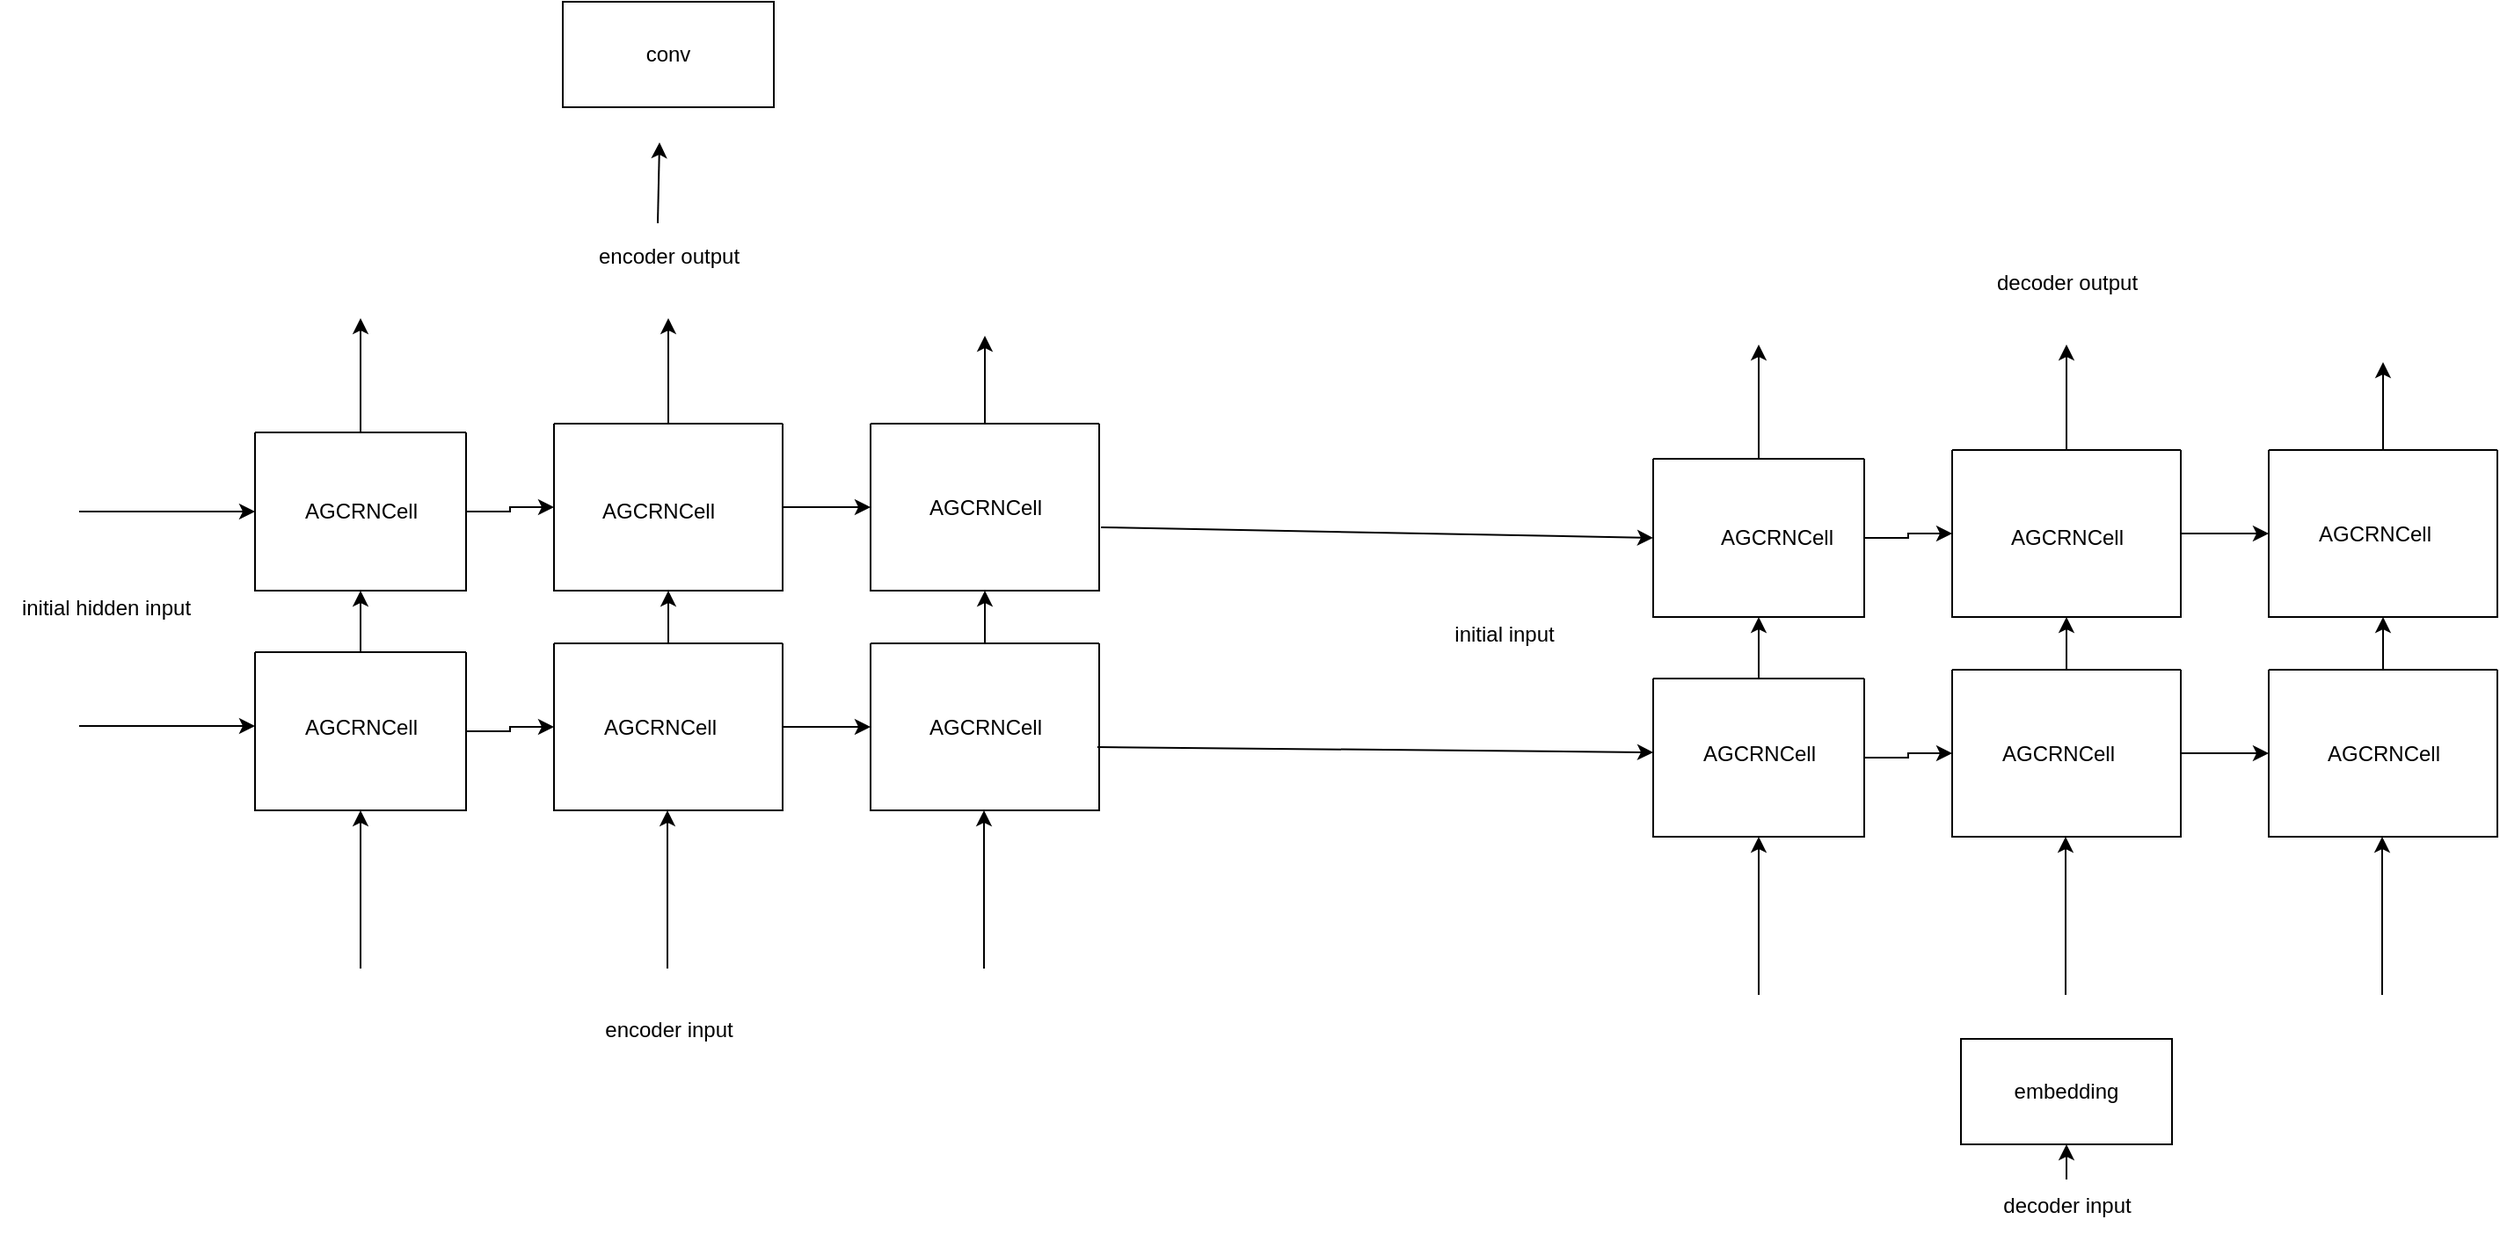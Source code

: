 <mxfile version="20.8.19" type="github">
  <diagram name="第 1 页" id="J9rlbyOtfio2d8z0WjsZ">
    <mxGraphModel dx="1570" dy="1727" grid="1" gridSize="10" guides="1" tooltips="1" connect="1" arrows="1" fold="1" page="1" pageScale="1" pageWidth="827" pageHeight="1169" math="0" shadow="0">
      <root>
        <mxCell id="0" />
        <mxCell id="1" parent="0" />
        <mxCell id="gNHIv-HC6kps4eL3hRac-15" style="edgeStyle=orthogonalEdgeStyle;rounded=0;orthogonalLoop=1;jettySize=auto;html=1;exitX=0.5;exitY=0;exitDx=0;exitDy=0;entryX=0.5;entryY=1;entryDx=0;entryDy=0;" edge="1" parent="1" source="gNHIv-HC6kps4eL3hRac-1" target="gNHIv-HC6kps4eL3hRac-4">
          <mxGeometry relative="1" as="geometry" />
        </mxCell>
        <mxCell id="gNHIv-HC6kps4eL3hRac-18" style="edgeStyle=orthogonalEdgeStyle;rounded=0;orthogonalLoop=1;jettySize=auto;html=1;exitX=1;exitY=0.5;exitDx=0;exitDy=0;entryX=0;entryY=0.5;entryDx=0;entryDy=0;" edge="1" parent="1" source="gNHIv-HC6kps4eL3hRac-1" target="gNHIv-HC6kps4eL3hRac-2">
          <mxGeometry relative="1" as="geometry" />
        </mxCell>
        <mxCell id="gNHIv-HC6kps4eL3hRac-1" value="" style="swimlane;startSize=0;" vertex="1" parent="1">
          <mxGeometry x="140" y="340" width="120" height="90" as="geometry" />
        </mxCell>
        <mxCell id="gNHIv-HC6kps4eL3hRac-53" value="AGCRNCell" style="text;html=1;align=center;verticalAlign=middle;resizable=0;points=[];autosize=1;strokeColor=none;fillColor=none;" vertex="1" parent="gNHIv-HC6kps4eL3hRac-1">
          <mxGeometry x="15" y="27.5" width="90" height="30" as="geometry" />
        </mxCell>
        <mxCell id="gNHIv-HC6kps4eL3hRac-16" style="edgeStyle=orthogonalEdgeStyle;rounded=0;orthogonalLoop=1;jettySize=auto;html=1;exitX=0.5;exitY=0;exitDx=0;exitDy=0;entryX=0.5;entryY=1;entryDx=0;entryDy=0;" edge="1" parent="1" source="gNHIv-HC6kps4eL3hRac-2" target="gNHIv-HC6kps4eL3hRac-5">
          <mxGeometry relative="1" as="geometry" />
        </mxCell>
        <mxCell id="gNHIv-HC6kps4eL3hRac-19" style="edgeStyle=orthogonalEdgeStyle;rounded=0;orthogonalLoop=1;jettySize=auto;html=1;exitX=1;exitY=0.5;exitDx=0;exitDy=0;entryX=0;entryY=0.5;entryDx=0;entryDy=0;" edge="1" parent="1" source="gNHIv-HC6kps4eL3hRac-2" target="gNHIv-HC6kps4eL3hRac-3">
          <mxGeometry relative="1" as="geometry" />
        </mxCell>
        <mxCell id="gNHIv-HC6kps4eL3hRac-2" value="" style="swimlane;startSize=0;" vertex="1" parent="1">
          <mxGeometry x="310" y="335" width="130" height="95" as="geometry" />
        </mxCell>
        <mxCell id="gNHIv-HC6kps4eL3hRac-55" value="AGCRNCell" style="text;html=1;align=center;verticalAlign=middle;resizable=0;points=[];autosize=1;strokeColor=none;fillColor=none;" vertex="1" parent="gNHIv-HC6kps4eL3hRac-2">
          <mxGeometry x="15" y="32.5" width="90" height="30" as="geometry" />
        </mxCell>
        <mxCell id="gNHIv-HC6kps4eL3hRac-3" value="" style="swimlane;startSize=0;" vertex="1" parent="1">
          <mxGeometry x="490" y="335" width="130" height="95" as="geometry" />
        </mxCell>
        <mxCell id="gNHIv-HC6kps4eL3hRac-57" value="AGCRNCell" style="text;html=1;align=center;verticalAlign=middle;resizable=0;points=[];autosize=1;strokeColor=none;fillColor=none;" vertex="1" parent="gNHIv-HC6kps4eL3hRac-3">
          <mxGeometry x="20" y="32.5" width="90" height="30" as="geometry" />
        </mxCell>
        <mxCell id="gNHIv-HC6kps4eL3hRac-20" style="edgeStyle=orthogonalEdgeStyle;rounded=0;orthogonalLoop=1;jettySize=auto;html=1;exitX=0.5;exitY=0;exitDx=0;exitDy=0;" edge="1" parent="1" source="gNHIv-HC6kps4eL3hRac-4">
          <mxGeometry relative="1" as="geometry">
            <mxPoint x="200" y="150" as="targetPoint" />
          </mxGeometry>
        </mxCell>
        <mxCell id="gNHIv-HC6kps4eL3hRac-46" style="edgeStyle=orthogonalEdgeStyle;rounded=0;orthogonalLoop=1;jettySize=auto;html=1;exitX=1;exitY=0.5;exitDx=0;exitDy=0;" edge="1" parent="1" source="gNHIv-HC6kps4eL3hRac-4" target="gNHIv-HC6kps4eL3hRac-5">
          <mxGeometry relative="1" as="geometry" />
        </mxCell>
        <mxCell id="gNHIv-HC6kps4eL3hRac-4" value="" style="swimlane;startSize=0;" vertex="1" parent="1">
          <mxGeometry x="140" y="215" width="120" height="90" as="geometry" />
        </mxCell>
        <mxCell id="gNHIv-HC6kps4eL3hRac-52" value="AGCRNCell" style="text;html=1;align=center;verticalAlign=middle;resizable=0;points=[];autosize=1;strokeColor=none;fillColor=none;" vertex="1" parent="gNHIv-HC6kps4eL3hRac-4">
          <mxGeometry x="15" y="30" width="90" height="30" as="geometry" />
        </mxCell>
        <mxCell id="gNHIv-HC6kps4eL3hRac-21" style="edgeStyle=orthogonalEdgeStyle;rounded=0;orthogonalLoop=1;jettySize=auto;html=1;exitX=0.5;exitY=0;exitDx=0;exitDy=0;" edge="1" parent="1" source="gNHIv-HC6kps4eL3hRac-5">
          <mxGeometry relative="1" as="geometry">
            <mxPoint x="375" y="150" as="targetPoint" />
          </mxGeometry>
        </mxCell>
        <mxCell id="gNHIv-HC6kps4eL3hRac-47" style="edgeStyle=orthogonalEdgeStyle;rounded=0;orthogonalLoop=1;jettySize=auto;html=1;exitX=1;exitY=0.5;exitDx=0;exitDy=0;entryX=0;entryY=0.5;entryDx=0;entryDy=0;" edge="1" parent="1" source="gNHIv-HC6kps4eL3hRac-5" target="gNHIv-HC6kps4eL3hRac-6">
          <mxGeometry relative="1" as="geometry" />
        </mxCell>
        <mxCell id="gNHIv-HC6kps4eL3hRac-5" value="" style="swimlane;startSize=0;" vertex="1" parent="1">
          <mxGeometry x="310" y="210" width="130" height="95" as="geometry" />
        </mxCell>
        <mxCell id="gNHIv-HC6kps4eL3hRac-54" value="AGCRNCell" style="text;html=1;align=center;verticalAlign=middle;resizable=0;points=[];autosize=1;strokeColor=none;fillColor=none;" vertex="1" parent="gNHIv-HC6kps4eL3hRac-5">
          <mxGeometry x="13.5" y="35" width="90" height="30" as="geometry" />
        </mxCell>
        <mxCell id="gNHIv-HC6kps4eL3hRac-22" style="edgeStyle=orthogonalEdgeStyle;rounded=0;orthogonalLoop=1;jettySize=auto;html=1;exitX=0.5;exitY=0;exitDx=0;exitDy=0;" edge="1" parent="1" source="gNHIv-HC6kps4eL3hRac-6">
          <mxGeometry relative="1" as="geometry">
            <mxPoint x="555" y="160" as="targetPoint" />
          </mxGeometry>
        </mxCell>
        <mxCell id="gNHIv-HC6kps4eL3hRac-6" value="" style="swimlane;startSize=0;" vertex="1" parent="1">
          <mxGeometry x="490" y="210" width="130" height="95" as="geometry" />
        </mxCell>
        <mxCell id="gNHIv-HC6kps4eL3hRac-56" value="AGCRNCell" style="text;html=1;align=center;verticalAlign=middle;resizable=0;points=[];autosize=1;strokeColor=none;fillColor=none;" vertex="1" parent="gNHIv-HC6kps4eL3hRac-6">
          <mxGeometry x="20" y="32.5" width="90" height="30" as="geometry" />
        </mxCell>
        <mxCell id="gNHIv-HC6kps4eL3hRac-7" value="" style="endArrow=classic;html=1;rounded=0;entryX=0;entryY=0.5;entryDx=0;entryDy=0;" edge="1" parent="1" target="gNHIv-HC6kps4eL3hRac-4">
          <mxGeometry width="50" height="50" relative="1" as="geometry">
            <mxPoint x="40" y="260" as="sourcePoint" />
            <mxPoint x="350" y="410" as="targetPoint" />
          </mxGeometry>
        </mxCell>
        <mxCell id="gNHIv-HC6kps4eL3hRac-8" value="" style="endArrow=classic;html=1;rounded=0;entryX=0;entryY=0.5;entryDx=0;entryDy=0;" edge="1" parent="1">
          <mxGeometry width="50" height="50" relative="1" as="geometry">
            <mxPoint x="40" y="382" as="sourcePoint" />
            <mxPoint x="140" y="382" as="targetPoint" />
          </mxGeometry>
        </mxCell>
        <mxCell id="gNHIv-HC6kps4eL3hRac-9" value="" style="endArrow=classic;html=1;rounded=0;entryX=0.5;entryY=1;entryDx=0;entryDy=0;" edge="1" parent="1" target="gNHIv-HC6kps4eL3hRac-1">
          <mxGeometry width="50" height="50" relative="1" as="geometry">
            <mxPoint x="200" y="520" as="sourcePoint" />
            <mxPoint x="350" y="410" as="targetPoint" />
          </mxGeometry>
        </mxCell>
        <mxCell id="gNHIv-HC6kps4eL3hRac-10" value="" style="endArrow=classic;html=1;rounded=0;entryX=0.5;entryY=1;entryDx=0;entryDy=0;" edge="1" parent="1">
          <mxGeometry width="50" height="50" relative="1" as="geometry">
            <mxPoint x="374.5" y="520" as="sourcePoint" />
            <mxPoint x="374.5" y="430" as="targetPoint" />
          </mxGeometry>
        </mxCell>
        <mxCell id="gNHIv-HC6kps4eL3hRac-11" value="" style="endArrow=classic;html=1;rounded=0;entryX=0.5;entryY=1;entryDx=0;entryDy=0;" edge="1" parent="1">
          <mxGeometry width="50" height="50" relative="1" as="geometry">
            <mxPoint x="554.5" y="520" as="sourcePoint" />
            <mxPoint x="554.5" y="430" as="targetPoint" />
          </mxGeometry>
        </mxCell>
        <mxCell id="gNHIv-HC6kps4eL3hRac-12" value="initial hidden input" style="text;html=1;align=center;verticalAlign=middle;resizable=0;points=[];autosize=1;strokeColor=none;fillColor=none;" vertex="1" parent="1">
          <mxGeometry x="-5" y="300" width="120" height="30" as="geometry" />
        </mxCell>
        <mxCell id="gNHIv-HC6kps4eL3hRac-13" value="encoder input" style="text;html=1;align=center;verticalAlign=middle;resizable=0;points=[];autosize=1;strokeColor=none;fillColor=none;" vertex="1" parent="1">
          <mxGeometry x="325" y="540" width="100" height="30" as="geometry" />
        </mxCell>
        <mxCell id="gNHIv-HC6kps4eL3hRac-17" style="edgeStyle=orthogonalEdgeStyle;rounded=0;orthogonalLoop=1;jettySize=auto;html=1;exitX=0.5;exitY=0;exitDx=0;exitDy=0;entryX=0.5;entryY=1;entryDx=0;entryDy=0;" edge="1" parent="1" source="gNHIv-HC6kps4eL3hRac-3" target="gNHIv-HC6kps4eL3hRac-6">
          <mxGeometry relative="1" as="geometry">
            <mxPoint x="385" y="345" as="sourcePoint" />
            <mxPoint x="385" y="315" as="targetPoint" />
            <Array as="points">
              <mxPoint x="555" y="320" />
              <mxPoint x="555" y="320" />
            </Array>
          </mxGeometry>
        </mxCell>
        <mxCell id="gNHIv-HC6kps4eL3hRac-23" value="encoder output" style="text;html=1;align=center;verticalAlign=middle;resizable=0;points=[];autosize=1;strokeColor=none;fillColor=none;" vertex="1" parent="1">
          <mxGeometry x="325" y="100" width="100" height="30" as="geometry" />
        </mxCell>
        <mxCell id="gNHIv-HC6kps4eL3hRac-24" style="edgeStyle=orthogonalEdgeStyle;rounded=0;orthogonalLoop=1;jettySize=auto;html=1;exitX=0.5;exitY=0;exitDx=0;exitDy=0;entryX=0.5;entryY=1;entryDx=0;entryDy=0;" edge="1" parent="1" source="gNHIv-HC6kps4eL3hRac-26" target="gNHIv-HC6kps4eL3hRac-32">
          <mxGeometry relative="1" as="geometry" />
        </mxCell>
        <mxCell id="gNHIv-HC6kps4eL3hRac-25" style="edgeStyle=orthogonalEdgeStyle;rounded=0;orthogonalLoop=1;jettySize=auto;html=1;exitX=1;exitY=0.5;exitDx=0;exitDy=0;entryX=0;entryY=0.5;entryDx=0;entryDy=0;" edge="1" parent="1" source="gNHIv-HC6kps4eL3hRac-26" target="gNHIv-HC6kps4eL3hRac-29">
          <mxGeometry relative="1" as="geometry" />
        </mxCell>
        <mxCell id="gNHIv-HC6kps4eL3hRac-26" value="" style="swimlane;startSize=0;" vertex="1" parent="1">
          <mxGeometry x="935" y="355" width="120" height="90" as="geometry" />
        </mxCell>
        <mxCell id="gNHIv-HC6kps4eL3hRac-61" value="AGCRNCell" style="text;html=1;align=center;verticalAlign=middle;resizable=0;points=[];autosize=1;strokeColor=none;fillColor=none;" vertex="1" parent="gNHIv-HC6kps4eL3hRac-26">
          <mxGeometry x="15" y="27.5" width="90" height="30" as="geometry" />
        </mxCell>
        <mxCell id="gNHIv-HC6kps4eL3hRac-27" style="edgeStyle=orthogonalEdgeStyle;rounded=0;orthogonalLoop=1;jettySize=auto;html=1;exitX=0.5;exitY=0;exitDx=0;exitDy=0;entryX=0.5;entryY=1;entryDx=0;entryDy=0;" edge="1" parent="1" source="gNHIv-HC6kps4eL3hRac-29" target="gNHIv-HC6kps4eL3hRac-34">
          <mxGeometry relative="1" as="geometry" />
        </mxCell>
        <mxCell id="gNHIv-HC6kps4eL3hRac-28" style="edgeStyle=orthogonalEdgeStyle;rounded=0;orthogonalLoop=1;jettySize=auto;html=1;exitX=1;exitY=0.5;exitDx=0;exitDy=0;entryX=0;entryY=0.5;entryDx=0;entryDy=0;" edge="1" parent="1" source="gNHIv-HC6kps4eL3hRac-29" target="gNHIv-HC6kps4eL3hRac-30">
          <mxGeometry relative="1" as="geometry" />
        </mxCell>
        <mxCell id="gNHIv-HC6kps4eL3hRac-29" value="" style="swimlane;startSize=0;" vertex="1" parent="1">
          <mxGeometry x="1105" y="350" width="130" height="95" as="geometry" />
        </mxCell>
        <mxCell id="gNHIv-HC6kps4eL3hRac-63" value="AGCRNCell" style="text;html=1;align=center;verticalAlign=middle;resizable=0;points=[];autosize=1;strokeColor=none;fillColor=none;" vertex="1" parent="gNHIv-HC6kps4eL3hRac-29">
          <mxGeometry x="15" y="32.5" width="90" height="30" as="geometry" />
        </mxCell>
        <mxCell id="gNHIv-HC6kps4eL3hRac-30" value="" style="swimlane;startSize=0;" vertex="1" parent="1">
          <mxGeometry x="1285" y="350" width="130" height="95" as="geometry" />
        </mxCell>
        <mxCell id="gNHIv-HC6kps4eL3hRac-65" value="AGCRNCell" style="text;html=1;align=center;verticalAlign=middle;resizable=0;points=[];autosize=1;strokeColor=none;fillColor=none;" vertex="1" parent="gNHIv-HC6kps4eL3hRac-30">
          <mxGeometry x="20" y="32.5" width="90" height="30" as="geometry" />
        </mxCell>
        <mxCell id="gNHIv-HC6kps4eL3hRac-31" style="edgeStyle=orthogonalEdgeStyle;rounded=0;orthogonalLoop=1;jettySize=auto;html=1;exitX=0.5;exitY=0;exitDx=0;exitDy=0;" edge="1" parent="1" source="gNHIv-HC6kps4eL3hRac-32">
          <mxGeometry relative="1" as="geometry">
            <mxPoint x="995" y="165" as="targetPoint" />
          </mxGeometry>
        </mxCell>
        <mxCell id="gNHIv-HC6kps4eL3hRac-50" style="edgeStyle=orthogonalEdgeStyle;rounded=0;orthogonalLoop=1;jettySize=auto;html=1;exitX=1;exitY=0.5;exitDx=0;exitDy=0;entryX=0;entryY=0.5;entryDx=0;entryDy=0;" edge="1" parent="1" source="gNHIv-HC6kps4eL3hRac-32" target="gNHIv-HC6kps4eL3hRac-34">
          <mxGeometry relative="1" as="geometry" />
        </mxCell>
        <mxCell id="gNHIv-HC6kps4eL3hRac-32" value="" style="swimlane;startSize=0;" vertex="1" parent="1">
          <mxGeometry x="935" y="230" width="120" height="90" as="geometry" />
        </mxCell>
        <mxCell id="gNHIv-HC6kps4eL3hRac-58" value="AGCRNCell" style="text;html=1;align=center;verticalAlign=middle;resizable=0;points=[];autosize=1;strokeColor=none;fillColor=none;" vertex="1" parent="gNHIv-HC6kps4eL3hRac-32">
          <mxGeometry x="25" y="30" width="90" height="30" as="geometry" />
        </mxCell>
        <mxCell id="gNHIv-HC6kps4eL3hRac-33" style="edgeStyle=orthogonalEdgeStyle;rounded=0;orthogonalLoop=1;jettySize=auto;html=1;exitX=0.5;exitY=0;exitDx=0;exitDy=0;" edge="1" parent="1" source="gNHIv-HC6kps4eL3hRac-34">
          <mxGeometry relative="1" as="geometry">
            <mxPoint x="1170" y="165" as="targetPoint" />
          </mxGeometry>
        </mxCell>
        <mxCell id="gNHIv-HC6kps4eL3hRac-51" style="edgeStyle=orthogonalEdgeStyle;rounded=0;orthogonalLoop=1;jettySize=auto;html=1;exitX=1;exitY=0.5;exitDx=0;exitDy=0;entryX=0;entryY=0.5;entryDx=0;entryDy=0;" edge="1" parent="1" source="gNHIv-HC6kps4eL3hRac-34" target="gNHIv-HC6kps4eL3hRac-36">
          <mxGeometry relative="1" as="geometry" />
        </mxCell>
        <mxCell id="gNHIv-HC6kps4eL3hRac-34" value="" style="swimlane;startSize=0;" vertex="1" parent="1">
          <mxGeometry x="1105" y="225" width="130" height="95" as="geometry" />
        </mxCell>
        <mxCell id="gNHIv-HC6kps4eL3hRac-62" value="AGCRNCell" style="text;html=1;align=center;verticalAlign=middle;resizable=0;points=[];autosize=1;strokeColor=none;fillColor=none;" vertex="1" parent="gNHIv-HC6kps4eL3hRac-34">
          <mxGeometry x="20" y="35" width="90" height="30" as="geometry" />
        </mxCell>
        <mxCell id="gNHIv-HC6kps4eL3hRac-35" style="edgeStyle=orthogonalEdgeStyle;rounded=0;orthogonalLoop=1;jettySize=auto;html=1;exitX=0.5;exitY=0;exitDx=0;exitDy=0;" edge="1" parent="1" source="gNHIv-HC6kps4eL3hRac-36">
          <mxGeometry relative="1" as="geometry">
            <mxPoint x="1350" y="175" as="targetPoint" />
          </mxGeometry>
        </mxCell>
        <mxCell id="gNHIv-HC6kps4eL3hRac-36" value="" style="swimlane;startSize=0;" vertex="1" parent="1">
          <mxGeometry x="1285" y="225" width="130" height="95" as="geometry" />
        </mxCell>
        <mxCell id="gNHIv-HC6kps4eL3hRac-64" value="AGCRNCell" style="text;html=1;align=center;verticalAlign=middle;resizable=0;points=[];autosize=1;strokeColor=none;fillColor=none;" vertex="1" parent="gNHIv-HC6kps4eL3hRac-36">
          <mxGeometry x="15" y="32.5" width="90" height="30" as="geometry" />
        </mxCell>
        <mxCell id="gNHIv-HC6kps4eL3hRac-37" value="" style="endArrow=classic;html=1;rounded=0;entryX=0;entryY=0.5;entryDx=0;entryDy=0;exitX=1.008;exitY=0.621;exitDx=0;exitDy=0;exitPerimeter=0;" edge="1" parent="1" target="gNHIv-HC6kps4eL3hRac-32" source="gNHIv-HC6kps4eL3hRac-6">
          <mxGeometry width="50" height="50" relative="1" as="geometry">
            <mxPoint x="835" y="275" as="sourcePoint" />
            <mxPoint x="1145" y="425" as="targetPoint" />
          </mxGeometry>
        </mxCell>
        <mxCell id="gNHIv-HC6kps4eL3hRac-38" value="" style="endArrow=classic;html=1;rounded=0;entryX=0;entryY=0.5;entryDx=0;entryDy=0;exitX=0.992;exitY=0.621;exitDx=0;exitDy=0;exitPerimeter=0;" edge="1" parent="1" source="gNHIv-HC6kps4eL3hRac-3">
          <mxGeometry width="50" height="50" relative="1" as="geometry">
            <mxPoint x="835" y="397" as="sourcePoint" />
            <mxPoint x="935" y="397" as="targetPoint" />
          </mxGeometry>
        </mxCell>
        <mxCell id="gNHIv-HC6kps4eL3hRac-39" value="" style="endArrow=classic;html=1;rounded=0;entryX=0.5;entryY=1;entryDx=0;entryDy=0;" edge="1" parent="1" target="gNHIv-HC6kps4eL3hRac-26">
          <mxGeometry width="50" height="50" relative="1" as="geometry">
            <mxPoint x="995" y="535" as="sourcePoint" />
            <mxPoint x="1145" y="425" as="targetPoint" />
          </mxGeometry>
        </mxCell>
        <mxCell id="gNHIv-HC6kps4eL3hRac-40" value="" style="endArrow=classic;html=1;rounded=0;entryX=0.5;entryY=1;entryDx=0;entryDy=0;" edge="1" parent="1">
          <mxGeometry width="50" height="50" relative="1" as="geometry">
            <mxPoint x="1169.5" y="535" as="sourcePoint" />
            <mxPoint x="1169.5" y="445" as="targetPoint" />
          </mxGeometry>
        </mxCell>
        <mxCell id="gNHIv-HC6kps4eL3hRac-41" value="" style="endArrow=classic;html=1;rounded=0;entryX=0.5;entryY=1;entryDx=0;entryDy=0;" edge="1" parent="1">
          <mxGeometry width="50" height="50" relative="1" as="geometry">
            <mxPoint x="1349.5" y="535" as="sourcePoint" />
            <mxPoint x="1349.5" y="445" as="targetPoint" />
          </mxGeometry>
        </mxCell>
        <mxCell id="gNHIv-HC6kps4eL3hRac-42" value="initial input" style="text;html=1;align=center;verticalAlign=middle;resizable=0;points=[];autosize=1;strokeColor=none;fillColor=none;" vertex="1" parent="1">
          <mxGeometry x="810" y="315" width="80" height="30" as="geometry" />
        </mxCell>
        <mxCell id="gNHIv-HC6kps4eL3hRac-43" value="decoder input" style="text;html=1;align=center;verticalAlign=middle;resizable=0;points=[];autosize=1;strokeColor=none;fillColor=none;" vertex="1" parent="1">
          <mxGeometry x="1120" y="640" width="100" height="30" as="geometry" />
        </mxCell>
        <mxCell id="gNHIv-HC6kps4eL3hRac-44" style="edgeStyle=orthogonalEdgeStyle;rounded=0;orthogonalLoop=1;jettySize=auto;html=1;exitX=0.5;exitY=0;exitDx=0;exitDy=0;entryX=0.5;entryY=1;entryDx=0;entryDy=0;" edge="1" parent="1" source="gNHIv-HC6kps4eL3hRac-30" target="gNHIv-HC6kps4eL3hRac-36">
          <mxGeometry relative="1" as="geometry">
            <mxPoint x="1180" y="360" as="sourcePoint" />
            <mxPoint x="1180" y="330" as="targetPoint" />
            <Array as="points">
              <mxPoint x="1350" y="335" />
              <mxPoint x="1350" y="335" />
            </Array>
          </mxGeometry>
        </mxCell>
        <mxCell id="gNHIv-HC6kps4eL3hRac-45" value="decoder output" style="text;html=1;align=center;verticalAlign=middle;resizable=0;points=[];autosize=1;strokeColor=none;fillColor=none;" vertex="1" parent="1">
          <mxGeometry x="1120" y="115" width="100" height="30" as="geometry" />
        </mxCell>
        <mxCell id="gNHIv-HC6kps4eL3hRac-48" value="embedding" style="rounded=0;whiteSpace=wrap;html=1;" vertex="1" parent="1">
          <mxGeometry x="1110" y="560" width="120" height="60" as="geometry" />
        </mxCell>
        <mxCell id="gNHIv-HC6kps4eL3hRac-49" value="" style="endArrow=classic;html=1;rounded=0;entryX=0.5;entryY=1;entryDx=0;entryDy=0;" edge="1" parent="1" target="gNHIv-HC6kps4eL3hRac-48">
          <mxGeometry width="50" height="50" relative="1" as="geometry">
            <mxPoint x="1170" y="640" as="sourcePoint" />
            <mxPoint x="1110" y="510" as="targetPoint" />
          </mxGeometry>
        </mxCell>
        <mxCell id="gNHIv-HC6kps4eL3hRac-66" value="" style="endArrow=classic;html=1;rounded=0;exitX=0.44;exitY=-0.133;exitDx=0;exitDy=0;exitPerimeter=0;" edge="1" parent="1" source="gNHIv-HC6kps4eL3hRac-23">
          <mxGeometry width="50" height="50" relative="1" as="geometry">
            <mxPoint x="320" y="190" as="sourcePoint" />
            <mxPoint x="370" y="50" as="targetPoint" />
          </mxGeometry>
        </mxCell>
        <mxCell id="gNHIv-HC6kps4eL3hRac-67" value="conv" style="rounded=0;whiteSpace=wrap;html=1;" vertex="1" parent="1">
          <mxGeometry x="315" y="-30" width="120" height="60" as="geometry" />
        </mxCell>
      </root>
    </mxGraphModel>
  </diagram>
</mxfile>
